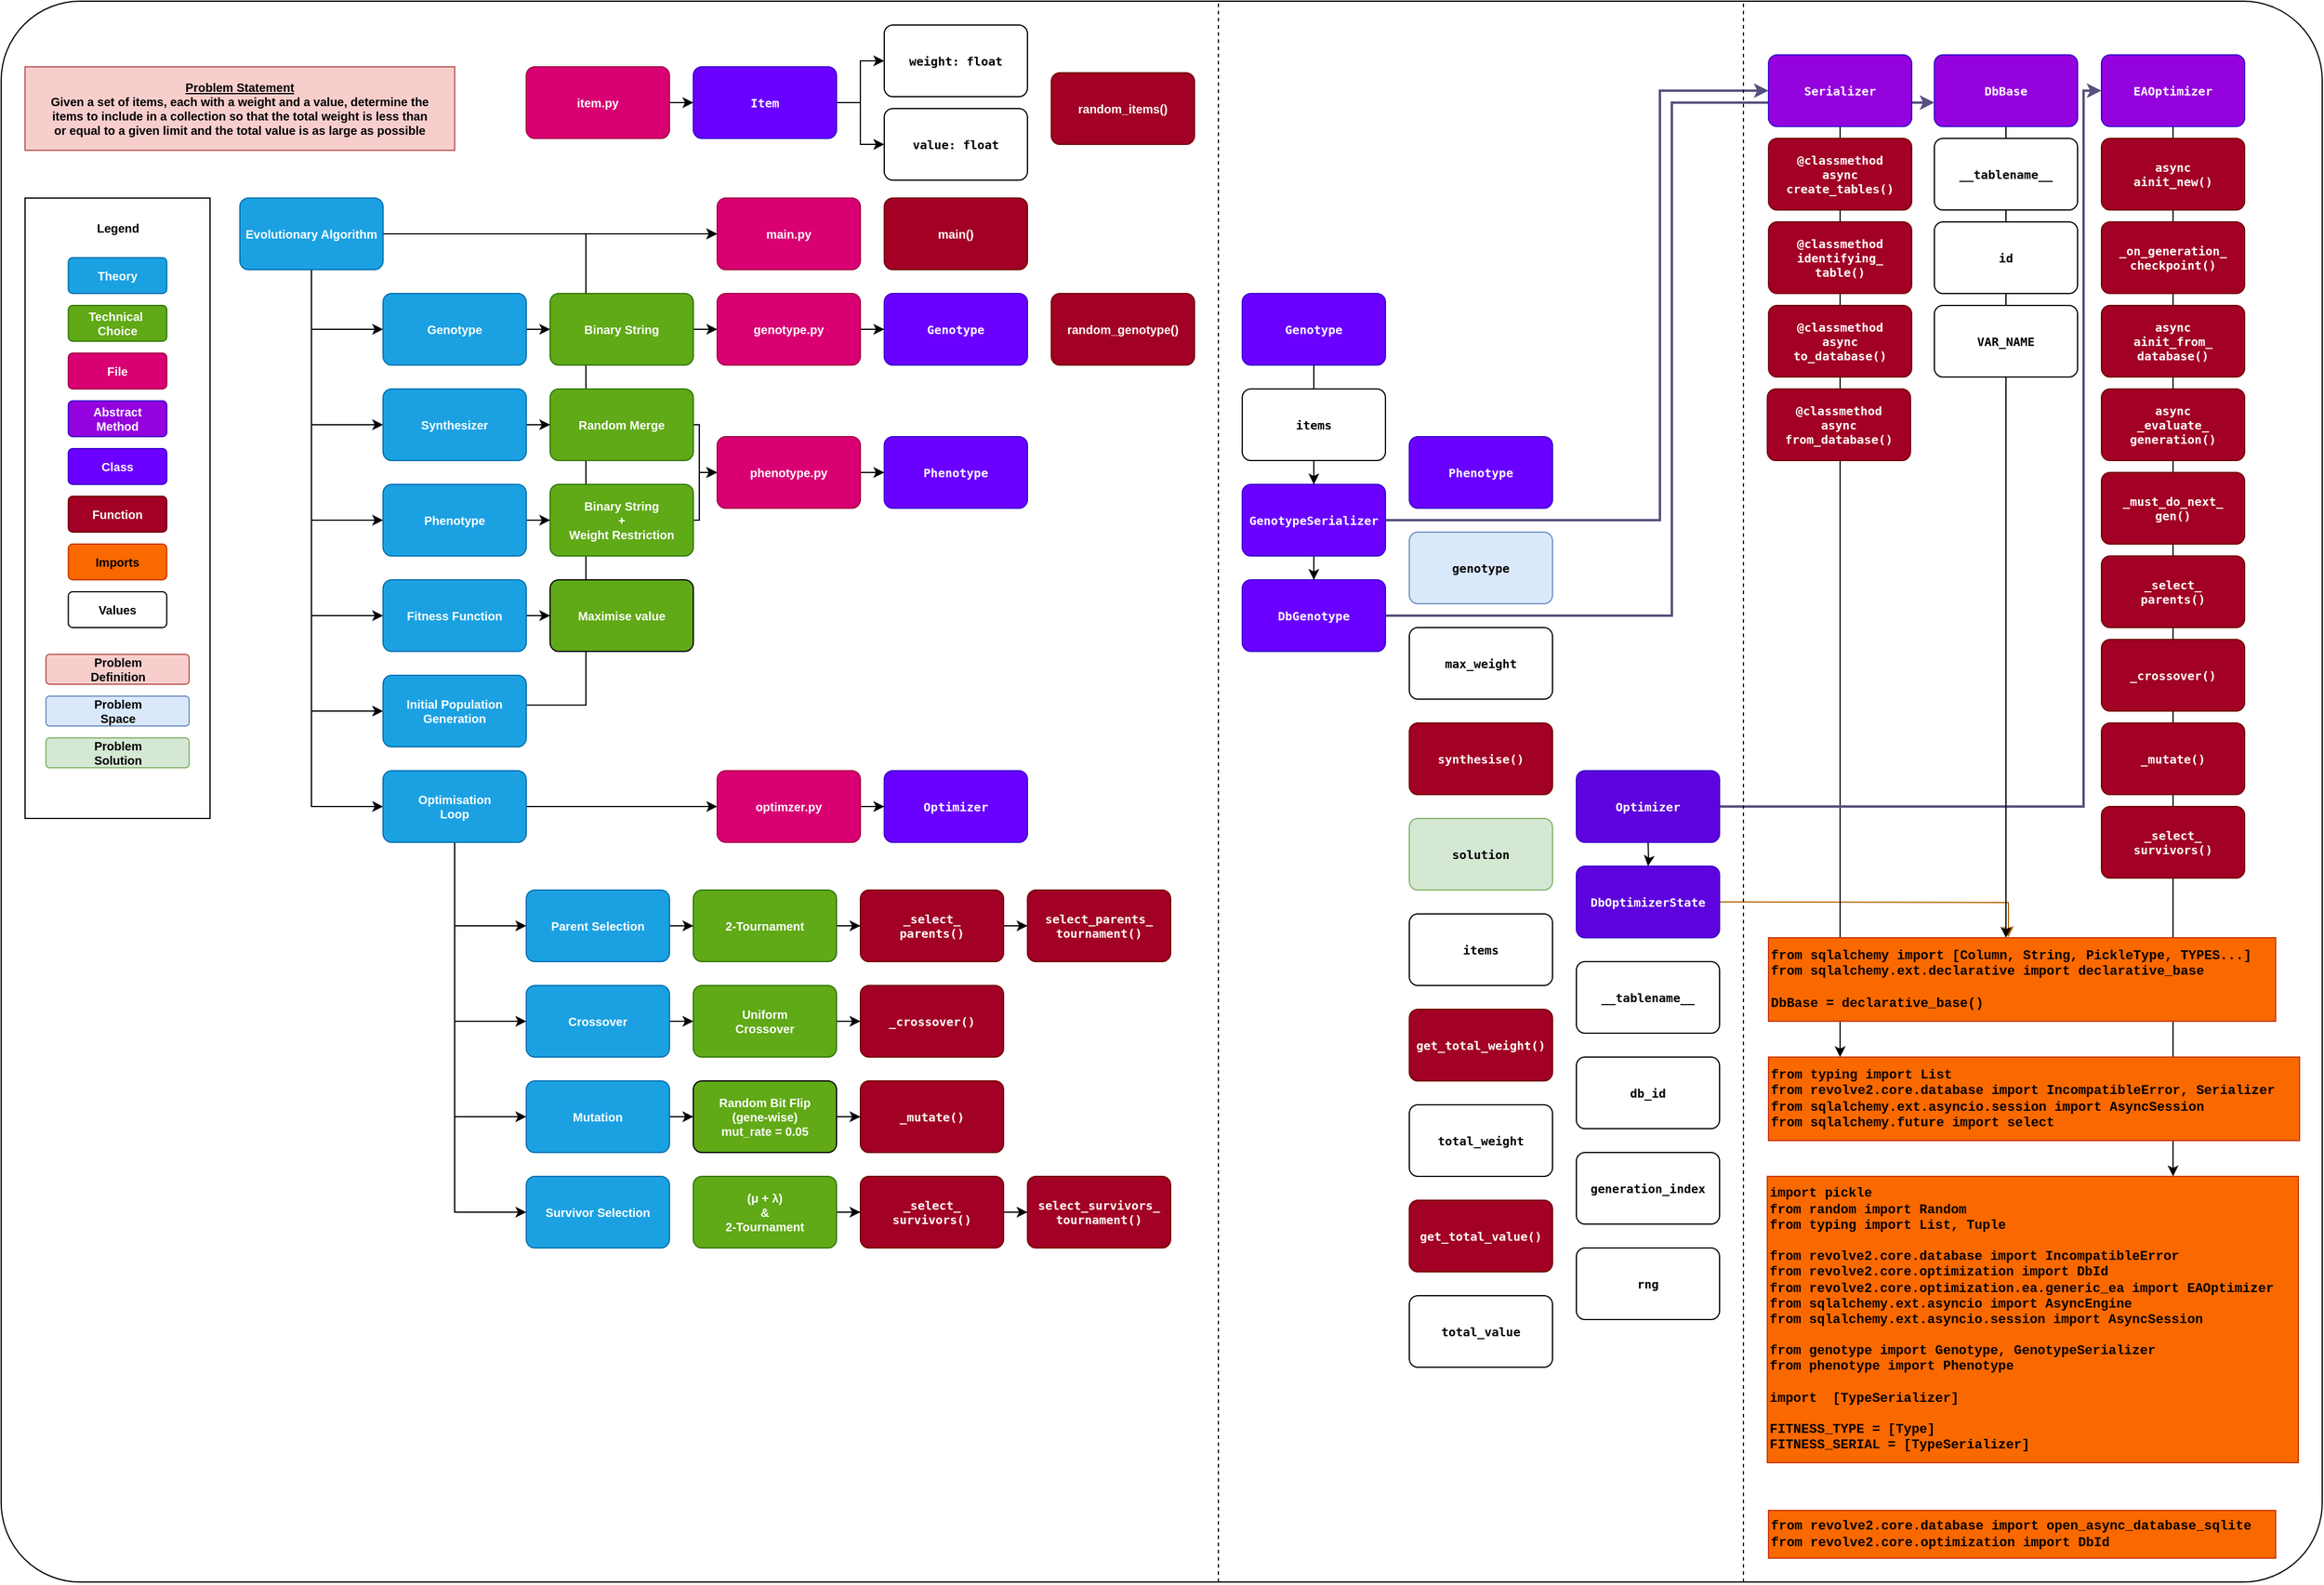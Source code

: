 <mxfile version="20.7.4" type="device"><diagram id="W5KjktX3n_wFIGLKSv_B" name="Page-1"><mxGraphModel dx="4643" dy="4077" grid="1" gridSize="5" guides="1" tooltips="1" connect="1" arrows="1" fold="1" page="1" pageScale="1" pageWidth="827" pageHeight="1169" math="0" shadow="0"><root><mxCell id="0"/><mxCell id="1" parent="0"/><mxCell id="Mqz21ucd3RCRFGhX1ZIY-113" value="" style="whiteSpace=wrap;html=1;fontSize=10;fillColor=none;movable=1;fontStyle=1;allowArrows=0;strokeColor=default;glass=0;rounded=1;perimeterSpacing=0;shadow=0;arcSize=5;connectable=1;editable=1;resizable=1;rotatable=1;deletable=1;" parent="1" vertex="1"><mxGeometry x="-820" y="-5" width="1945" height="1325" as="geometry"/></mxCell><mxCell id="VMSMrq-cr22wkOztkjRs-1" value="" style="whiteSpace=wrap;html=1;fontFamily=Helvetica;fontSize=10;fontStyle=1;arcSize=12;fillColor=none;" parent="1" vertex="1"><mxGeometry x="-800" y="160" width="155" height="520" as="geometry"/></mxCell><mxCell id="VMSMrq-cr22wkOztkjRs-2" style="edgeStyle=orthogonalEdgeStyle;rounded=0;orthogonalLoop=1;jettySize=auto;html=1;fontFamily=Helvetica;align=center;fontStyle=1;fontSize=10;arcSize=12;" parent="1" source="VMSMrq-cr22wkOztkjRs-11" target="VMSMrq-cr22wkOztkjRs-13" edge="1"><mxGeometry relative="1" as="geometry"><Array as="points"><mxPoint x="-560" y="270"/></Array></mxGeometry></mxCell><mxCell id="VMSMrq-cr22wkOztkjRs-3" style="edgeStyle=orthogonalEdgeStyle;rounded=0;orthogonalLoop=1;jettySize=auto;html=1;entryX=0;entryY=0.5;entryDx=0;entryDy=0;fontStyle=1;fontSize=10;arcSize=12;" parent="1" source="VMSMrq-cr22wkOztkjRs-11" target="VMSMrq-cr22wkOztkjRs-19" edge="1"><mxGeometry relative="1" as="geometry"/></mxCell><mxCell id="VMSMrq-cr22wkOztkjRs-4" style="edgeStyle=orthogonalEdgeStyle;rounded=0;orthogonalLoop=1;jettySize=auto;html=1;entryX=0;entryY=0.5;entryDx=0;entryDy=0;fontStyle=1;fontSize=10;arcSize=12;" parent="1" source="VMSMrq-cr22wkOztkjRs-11" target="VMSMrq-cr22wkOztkjRs-12" edge="1"><mxGeometry relative="1" as="geometry"/></mxCell><mxCell id="VMSMrq-cr22wkOztkjRs-5" style="edgeStyle=orthogonalEdgeStyle;rounded=0;orthogonalLoop=1;jettySize=auto;html=1;entryX=0;entryY=0.5;entryDx=0;entryDy=0;fontStyle=1;fontSize=10;arcSize=12;" parent="1" source="VMSMrq-cr22wkOztkjRs-11" target="VMSMrq-cr22wkOztkjRs-20" edge="1"><mxGeometry relative="1" as="geometry"/></mxCell><mxCell id="VMSMrq-cr22wkOztkjRs-10" style="edgeStyle=orthogonalEdgeStyle;rounded=0;orthogonalLoop=1;jettySize=auto;html=1;entryX=0;entryY=0.5;entryDx=0;entryDy=0;fontStyle=1;fontSize=10;arcSize=12;" parent="1" source="VMSMrq-cr22wkOztkjRs-11" target="VMSMrq-cr22wkOztkjRs-21" edge="1"><mxGeometry relative="1" as="geometry"/></mxCell><mxCell id="Mqz21ucd3RCRFGhX1ZIY-11" style="edgeStyle=orthogonalEdgeStyle;rounded=0;orthogonalLoop=1;jettySize=auto;html=1;entryX=0;entryY=0.5;entryDx=0;entryDy=0;fontSize=10;fontStyle=1" parent="1" source="VMSMrq-cr22wkOztkjRs-11" target="Mqz21ucd3RCRFGhX1ZIY-6" edge="1"><mxGeometry relative="1" as="geometry"/></mxCell><mxCell id="VDs8cB8Jc5R5eRHFLiTL-3" style="edgeStyle=orthogonalEdgeStyle;rounded=0;orthogonalLoop=1;jettySize=auto;html=1;fontStyle=1" parent="1" source="VMSMrq-cr22wkOztkjRs-11" target="VMSMrq-cr22wkOztkjRs-47" edge="1"><mxGeometry relative="1" as="geometry"/></mxCell><mxCell id="VMSMrq-cr22wkOztkjRs-11" value="Evolutionary Algorithm" style="rounded=1;whiteSpace=wrap;html=1;fontFamily=Helvetica;align=center;fontStyle=1;fontSize=10;fillColor=#1ba1e2;strokeColor=#006EAF;fontColor=#ffffff;arcSize=12;" parent="1" vertex="1"><mxGeometry x="-620" y="160" width="120" height="60" as="geometry"/></mxCell><mxCell id="Mqz21ucd3RCRFGhX1ZIY-69" value="" style="edgeStyle=orthogonalEdgeStyle;rounded=0;orthogonalLoop=1;jettySize=auto;html=1;fontSize=10;fontStyle=1" parent="1" source="VMSMrq-cr22wkOztkjRs-12" target="VMSMrq-cr22wkOztkjRs-38" edge="1"><mxGeometry relative="1" as="geometry"/></mxCell><mxCell id="VMSMrq-cr22wkOztkjRs-12" value="Phenotype" style="rounded=1;whiteSpace=wrap;html=1;fontFamily=Helvetica;align=center;fontStyle=1;fontSize=10;fillColor=#1ba1e2;strokeColor=#006EAF;fontColor=#ffffff;arcSize=12;" parent="1" vertex="1"><mxGeometry x="-500" y="400" width="120" height="60" as="geometry"/></mxCell><mxCell id="Mqz21ucd3RCRFGhX1ZIY-67" value="" style="edgeStyle=orthogonalEdgeStyle;rounded=0;orthogonalLoop=1;jettySize=auto;html=1;fontSize=10;fontStyle=1" parent="1" source="VMSMrq-cr22wkOztkjRs-13" target="VMSMrq-cr22wkOztkjRs-39" edge="1"><mxGeometry relative="1" as="geometry"/></mxCell><mxCell id="VMSMrq-cr22wkOztkjRs-13" value="Genotype" style="rounded=1;whiteSpace=wrap;html=1;fontFamily=Helvetica;align=center;fontStyle=1;fontSize=10;fillColor=#1ba1e2;strokeColor=#006EAF;fontColor=#ffffff;arcSize=12;" parent="1" vertex="1"><mxGeometry x="-500" y="240" width="120" height="60" as="geometry"/></mxCell><mxCell id="Mqz21ucd3RCRFGhX1ZIY-75" value="" style="edgeStyle=orthogonalEdgeStyle;rounded=0;orthogonalLoop=1;jettySize=auto;html=1;fontSize=10;fontStyle=1" parent="1" source="VMSMrq-cr22wkOztkjRs-14" target="VMSMrq-cr22wkOztkjRs-41" edge="1"><mxGeometry relative="1" as="geometry"/></mxCell><mxCell id="VMSMrq-cr22wkOztkjRs-14" value="Crossover" style="rounded=1;whiteSpace=wrap;html=1;fontFamily=Helvetica;align=center;fontStyle=1;fontSize=10;fillColor=#1ba1e2;strokeColor=#006EAF;fontColor=#ffffff;arcSize=12;" parent="1" vertex="1"><mxGeometry x="-380" y="820" width="120" height="60" as="geometry"/></mxCell><mxCell id="VMSMrq-cr22wkOztkjRs-15" value="&lt;span style=&quot;font-size: 10px;&quot;&gt;Legend&lt;/span&gt;" style="text;html=1;strokeColor=none;fillColor=none;align=center;verticalAlign=middle;whiteSpace=wrap;rounded=0;fontFamily=Helvetica;fontSize=10;fontStyle=1;arcSize=12;" parent="1" vertex="1"><mxGeometry x="-752.5" y="170" width="60" height="30" as="geometry"/></mxCell><mxCell id="Mqz21ucd3RCRFGhX1ZIY-109" value="" style="edgeStyle=orthogonalEdgeStyle;rounded=0;orthogonalLoop=1;jettySize=auto;html=1;fontSize=10;fontStyle=1" parent="1" source="VMSMrq-cr22wkOztkjRs-16" target="Mqz21ucd3RCRFGhX1ZIY-108" edge="1"><mxGeometry relative="1" as="geometry"/></mxCell><mxCell id="VMSMrq-cr22wkOztkjRs-16" value="Parent Selection" style="rounded=1;whiteSpace=wrap;html=1;fillColor=#1ba1e2;strokeColor=#006EAF;fontStyle=1;fontColor=#ffffff;fontSize=10;arcSize=12;" parent="1" vertex="1"><mxGeometry x="-380" y="740" width="120" height="60" as="geometry"/></mxCell><mxCell id="Mqz21ucd3RCRFGhX1ZIY-76" value="" style="edgeStyle=orthogonalEdgeStyle;rounded=0;orthogonalLoop=1;jettySize=auto;html=1;fontSize=10;fontStyle=1" parent="1" source="VMSMrq-cr22wkOztkjRs-17" target="VMSMrq-cr22wkOztkjRs-42" edge="1"><mxGeometry relative="1" as="geometry"/></mxCell><mxCell id="VMSMrq-cr22wkOztkjRs-17" value="Mutation" style="rounded=1;whiteSpace=wrap;html=1;fillColor=#1ba1e2;strokeColor=#006EAF;fontStyle=1;fontColor=#ffffff;fontSize=10;arcSize=12;" parent="1" vertex="1"><mxGeometry x="-380" y="900" width="120" height="60" as="geometry"/></mxCell><mxCell id="VMSMrq-cr22wkOztkjRs-18" value="Survivor Selection" style="rounded=1;whiteSpace=wrap;html=1;fillColor=#1ba1e2;strokeColor=#006EAF;fontStyle=1;fontColor=#ffffff;fontSize=10;arcSize=12;" parent="1" vertex="1"><mxGeometry x="-380" y="980" width="120" height="60" as="geometry"/></mxCell><mxCell id="Mqz21ucd3RCRFGhX1ZIY-68" value="" style="edgeStyle=orthogonalEdgeStyle;rounded=0;orthogonalLoop=1;jettySize=auto;html=1;fontSize=10;fontStyle=1" parent="1" source="VMSMrq-cr22wkOztkjRs-19" target="VMSMrq-cr22wkOztkjRs-40" edge="1"><mxGeometry relative="1" as="geometry"/></mxCell><mxCell id="VMSMrq-cr22wkOztkjRs-19" value="Synthesizer" style="rounded=1;whiteSpace=wrap;html=1;fillColor=#1ba1e2;strokeColor=#006EAF;fontStyle=1;fontColor=#ffffff;fontSize=10;arcSize=12;" parent="1" vertex="1"><mxGeometry x="-500" y="320" width="120" height="60" as="geometry"/></mxCell><mxCell id="VDs8cB8Jc5R5eRHFLiTL-2" style="edgeStyle=orthogonalEdgeStyle;rounded=0;orthogonalLoop=1;jettySize=auto;html=1;entryX=0;entryY=0.5;entryDx=0;entryDy=0;fontStyle=1" parent="1" source="VMSMrq-cr22wkOztkjRs-20" target="VMSMrq-cr22wkOztkjRs-47" edge="1"><mxGeometry relative="1" as="geometry"><Array as="points"><mxPoint x="-330" y="585"/><mxPoint x="-330" y="190"/></Array></mxGeometry></mxCell><mxCell id="VMSMrq-cr22wkOztkjRs-20" value="Initial Population Generation" style="rounded=1;whiteSpace=wrap;html=1;fillColor=#1ba1e2;strokeColor=#006EAF;fontStyle=1;fontColor=#ffffff;fontSize=10;arcSize=12;" parent="1" vertex="1"><mxGeometry x="-500" y="560" width="120" height="60" as="geometry"/></mxCell><mxCell id="Mqz21ucd3RCRFGhX1ZIY-70" value="" style="edgeStyle=orthogonalEdgeStyle;rounded=0;orthogonalLoop=1;jettySize=auto;html=1;fontSize=10;fontStyle=1" parent="1" source="VMSMrq-cr22wkOztkjRs-21" target="VMSMrq-cr22wkOztkjRs-52" edge="1"><mxGeometry relative="1" as="geometry"/></mxCell><mxCell id="VMSMrq-cr22wkOztkjRs-21" value="Fitness Function" style="rounded=1;whiteSpace=wrap;html=1;fillColor=#1ba1e2;strokeColor=#006EAF;fontStyle=1;fontColor=#ffffff;fontSize=10;arcSize=12;" parent="1" vertex="1"><mxGeometry x="-500" y="480" width="120" height="60" as="geometry"/></mxCell><mxCell id="VMSMrq-cr22wkOztkjRs-24" value="Problem&lt;br&gt;Definition" style="rounded=1;whiteSpace=wrap;html=1;fillColor=#f8cecc;strokeColor=#b85450;fontStyle=1;labelBorderColor=none;fontSize=10;arcSize=12;" parent="1" vertex="1"><mxGeometry x="-782.5" y="542.5" width="120" height="25" as="geometry"/></mxCell><mxCell id="VMSMrq-cr22wkOztkjRs-36" value="&lt;span style=&quot;font-size: 10px;&quot;&gt;&lt;u style=&quot;font-size: 10px;&quot;&gt;Problem Statement&lt;/u&gt;&lt;/span&gt;&lt;br style=&quot;font-size: 10px;&quot;&gt;Given a set of items, each with a weight and a value, determine the &lt;br style=&quot;font-size: 10px;&quot;&gt;items to include in a collection so that the total weight is less than &lt;br style=&quot;font-size: 10px;&quot;&gt;or equal to a given limit and the total value is as large as possible" style="whiteSpace=wrap;html=1;fontStyle=1;fontSize=10;arcSize=12;fillColor=#f8cecc;strokeColor=#b85450;" parent="1" vertex="1"><mxGeometry x="-800" y="50" width="360" height="70" as="geometry"/></mxCell><mxCell id="Mqz21ucd3RCRFGhX1ZIY-73" value="" style="edgeStyle=orthogonalEdgeStyle;rounded=0;orthogonalLoop=1;jettySize=auto;html=1;fontSize=10;fontStyle=1" parent="1" source="VMSMrq-cr22wkOztkjRs-38" target="VMSMrq-cr22wkOztkjRs-43" edge="1"><mxGeometry relative="1" as="geometry"><Array as="points"><mxPoint x="-235" y="430"/><mxPoint x="-235" y="390"/></Array></mxGeometry></mxCell><mxCell id="VMSMrq-cr22wkOztkjRs-38" value="Binary String&lt;br style=&quot;font-size: 10px;&quot;&gt;+ &lt;br style=&quot;font-size: 10px;&quot;&gt;Weight Restriction" style="rounded=1;whiteSpace=wrap;html=1;fillColor=#60a917;fontColor=#ffffff;strokeColor=#2D7600;fontStyle=1;fontSize=10;arcSize=12;" parent="1" vertex="1"><mxGeometry x="-360" y="400" width="120" height="60" as="geometry"/></mxCell><mxCell id="Mqz21ucd3RCRFGhX1ZIY-71" value="" style="edgeStyle=orthogonalEdgeStyle;rounded=0;orthogonalLoop=1;jettySize=auto;html=1;fontSize=10;fontStyle=1" parent="1" source="VMSMrq-cr22wkOztkjRs-39" target="VMSMrq-cr22wkOztkjRs-44" edge="1"><mxGeometry relative="1" as="geometry"/></mxCell><mxCell id="VMSMrq-cr22wkOztkjRs-39" value="Binary String" style="rounded=1;whiteSpace=wrap;html=1;labelBorderColor=none;fontColor=#ffffff;fillColor=#60a917;strokeColor=#2D7600;fontSize=10;arcSize=12;fontStyle=1" parent="1" vertex="1"><mxGeometry x="-360" y="240" width="120" height="60" as="geometry"/></mxCell><mxCell id="XEm7kodPyvcCaXyTCxC4-14" style="edgeStyle=orthogonalEdgeStyle;rounded=0;orthogonalLoop=1;jettySize=auto;html=1;entryX=0;entryY=0.5;entryDx=0;entryDy=0;fontStyle=1" parent="1" source="VMSMrq-cr22wkOztkjRs-40" target="VMSMrq-cr22wkOztkjRs-43" edge="1"><mxGeometry relative="1" as="geometry"><Array as="points"><mxPoint x="-235" y="350"/><mxPoint x="-235" y="390"/></Array></mxGeometry></mxCell><mxCell id="VMSMrq-cr22wkOztkjRs-40" value="Random Merge" style="rounded=1;whiteSpace=wrap;html=1;labelBorderColor=none;fontColor=#ffffff;fillColor=#60a917;strokeColor=#2D7600;fontSize=10;arcSize=12;fontStyle=1" parent="1" vertex="1"><mxGeometry x="-360" y="320" width="120" height="60" as="geometry"/></mxCell><mxCell id="Mqz21ucd3RCRFGhX1ZIY-98" value="" style="edgeStyle=orthogonalEdgeStyle;rounded=0;orthogonalLoop=1;jettySize=auto;html=1;fontSize=10;fontStyle=1" parent="1" source="VMSMrq-cr22wkOztkjRs-41" target="Mqz21ucd3RCRFGhX1ZIY-47" edge="1"><mxGeometry relative="1" as="geometry"/></mxCell><mxCell id="VMSMrq-cr22wkOztkjRs-41" value="Uniform&lt;br&gt;Crossover" style="rounded=1;whiteSpace=wrap;html=1;labelBorderColor=none;fontColor=#ffffff;fillColor=#60a917;strokeColor=#2D7600;fontSize=10;arcSize=12;fontStyle=1" parent="1" vertex="1"><mxGeometry x="-240" y="820" width="120" height="60" as="geometry"/></mxCell><mxCell id="Mqz21ucd3RCRFGhX1ZIY-99" value="" style="edgeStyle=orthogonalEdgeStyle;rounded=0;orthogonalLoop=1;jettySize=auto;html=1;fontSize=10;fontStyle=1" parent="1" source="VMSMrq-cr22wkOztkjRs-42" target="Mqz21ucd3RCRFGhX1ZIY-48" edge="1"><mxGeometry relative="1" as="geometry"/></mxCell><mxCell id="VMSMrq-cr22wkOztkjRs-42" value="&lt;font color=&quot;#ffffff&quot; style=&quot;font-size: 10px;&quot;&gt;Random Bit Flip&lt;br&gt;(gene-wise)&lt;br&gt;mut_rate = 0.05&lt;br&gt;&lt;/font&gt;" style="rounded=1;whiteSpace=wrap;html=1;labelBorderColor=none;fontColor=#FF9999;fillColor=#61a916;fontSize=10;arcSize=12;fontStyle=1" parent="1" vertex="1"><mxGeometry x="-240" y="900" width="120" height="60" as="geometry"/></mxCell><mxCell id="Mqz21ucd3RCRFGhX1ZIY-82" value="" style="edgeStyle=orthogonalEdgeStyle;rounded=0;orthogonalLoop=1;jettySize=auto;html=1;fontSize=10;fontStyle=1" parent="1" source="VMSMrq-cr22wkOztkjRs-43" target="Mqz21ucd3RCRFGhX1ZIY-13" edge="1"><mxGeometry relative="1" as="geometry"/></mxCell><mxCell id="VMSMrq-cr22wkOztkjRs-43" value="phenotype.py" style="rounded=1;whiteSpace=wrap;html=1;labelBorderColor=none;fontColor=#ffffff;fillColor=#d80073;strokeColor=#A50040;fontSize=10;arcSize=12;fontStyle=1" parent="1" vertex="1"><mxGeometry x="-220" y="360" width="120" height="60" as="geometry"/></mxCell><mxCell id="Mqz21ucd3RCRFGhX1ZIY-79" value="" style="edgeStyle=orthogonalEdgeStyle;rounded=0;orthogonalLoop=1;jettySize=auto;html=1;fontSize=10;fontStyle=1" parent="1" source="VMSMrq-cr22wkOztkjRs-44" target="Mqz21ucd3RCRFGhX1ZIY-14" edge="1"><mxGeometry relative="1" as="geometry"/></mxCell><mxCell id="VMSMrq-cr22wkOztkjRs-44" value="genotype.py" style="rounded=1;whiteSpace=wrap;html=1;labelBorderColor=none;fontColor=#ffffff;fillColor=#d80073;strokeColor=#A50040;fontSize=10;arcSize=12;fontStyle=1" parent="1" vertex="1"><mxGeometry x="-220" y="240" width="120" height="60" as="geometry"/></mxCell><mxCell id="Mqz21ucd3RCRFGhX1ZIY-77" value="" style="edgeStyle=orthogonalEdgeStyle;rounded=0;orthogonalLoop=1;jettySize=auto;html=1;fontSize=10;fontStyle=1" parent="1" source="VMSMrq-cr22wkOztkjRs-45" target="Mqz21ucd3RCRFGhX1ZIY-12" edge="1"><mxGeometry relative="1" as="geometry"/></mxCell><mxCell id="VMSMrq-cr22wkOztkjRs-45" value="item.py" style="rounded=1;whiteSpace=wrap;html=1;labelBorderColor=none;fontColor=#ffffff;fillColor=#d80073;strokeColor=#A50040;fontSize=10;arcSize=12;fontStyle=1" parent="1" vertex="1"><mxGeometry x="-380" y="50" width="120" height="60" as="geometry"/></mxCell><mxCell id="VMSMrq-cr22wkOztkjRs-47" value="main.py" style="rounded=1;whiteSpace=wrap;html=1;labelBorderColor=none;fontColor=#ffffff;fillColor=#d80073;strokeColor=#A50040;fontSize=10;arcSize=12;fontStyle=1" parent="1" vertex="1"><mxGeometry x="-220" y="160" width="120" height="60" as="geometry"/></mxCell><mxCell id="VMSMrq-cr22wkOztkjRs-52" value="Maximise value" style="rounded=1;whiteSpace=wrap;html=1;labelBorderColor=none;fontColor=#FFFFFF;fillColor=#61a916;fontSize=10;arcSize=12;fontStyle=1" parent="1" vertex="1"><mxGeometry x="-360" y="480" width="120" height="60" as="geometry"/></mxCell><mxCell id="VMSMrq-cr22wkOztkjRs-55" value="main()" style="rounded=1;whiteSpace=wrap;html=1;labelBorderColor=none;fontColor=#ffffff;fillColor=#a20025;strokeColor=#6F0000;fontSize=10;arcSize=12;fontStyle=1" parent="1" vertex="1"><mxGeometry x="-80" y="160.0" width="120" height="60" as="geometry"/></mxCell><mxCell id="VMSMrq-cr22wkOztkjRs-57" value="&lt;pre style=&quot;font-size: 10px;&quot;&gt;&lt;span class=&quot;p&quot; style=&quot;font-size: 10px;&quot;&gt;&lt;/span&gt;&lt;span class=&quot;n&quot; style=&quot;font-size: 10px;&quot;&gt;Optimizer&lt;/span&gt;&lt;span class=&quot;p&quot; style=&quot;font-size: 10px;&quot;&gt;&lt;/span&gt;&lt;/pre&gt;" style="rounded=1;whiteSpace=wrap;html=1;labelBorderColor=none;fontColor=#ffffff;fillColor=#6a00ff;strokeColor=#3700CC;fontSize=10;arcSize=12;fontStyle=1" parent="1" vertex="1"><mxGeometry x="-80" y="640" width="120" height="60" as="geometry"/></mxCell><mxCell id="Mqz21ucd3RCRFGhX1ZIY-100" value="" style="edgeStyle=orthogonalEdgeStyle;rounded=0;orthogonalLoop=1;jettySize=auto;html=1;fontSize=10;fontStyle=1" parent="1" source="Mqz21ucd3RCRFGhX1ZIY-2" target="VMSMrq-cr22wkOztkjRs-57" edge="1"><mxGeometry relative="1" as="geometry"/></mxCell><mxCell id="Mqz21ucd3RCRFGhX1ZIY-2" value="optimzer.py" style="rounded=1;whiteSpace=wrap;html=1;labelBorderColor=none;fontColor=#ffffff;fillColor=#d80073;strokeColor=#A50040;fontSize=10;arcSize=12;fontStyle=1" parent="1" vertex="1"><mxGeometry x="-220" y="640" width="120" height="60" as="geometry"/></mxCell><mxCell id="Mqz21ucd3RCRFGhX1ZIY-7" style="edgeStyle=orthogonalEdgeStyle;rounded=0;orthogonalLoop=1;jettySize=auto;html=1;entryX=0;entryY=0.5;entryDx=0;entryDy=0;fontSize=10;fontStyle=1" parent="1" source="Mqz21ucd3RCRFGhX1ZIY-6" target="VMSMrq-cr22wkOztkjRs-16" edge="1"><mxGeometry relative="1" as="geometry"/></mxCell><mxCell id="Mqz21ucd3RCRFGhX1ZIY-8" style="edgeStyle=orthogonalEdgeStyle;rounded=0;orthogonalLoop=1;jettySize=auto;html=1;entryX=0;entryY=0.5;entryDx=0;entryDy=0;fontSize=10;fontStyle=1" parent="1" source="Mqz21ucd3RCRFGhX1ZIY-6" target="VMSMrq-cr22wkOztkjRs-14" edge="1"><mxGeometry relative="1" as="geometry"/></mxCell><mxCell id="Mqz21ucd3RCRFGhX1ZIY-9" style="edgeStyle=orthogonalEdgeStyle;rounded=0;orthogonalLoop=1;jettySize=auto;html=1;entryX=0;entryY=0.5;entryDx=0;entryDy=0;fontSize=10;fontStyle=1" parent="1" source="Mqz21ucd3RCRFGhX1ZIY-6" target="VMSMrq-cr22wkOztkjRs-17" edge="1"><mxGeometry relative="1" as="geometry"/></mxCell><mxCell id="Mqz21ucd3RCRFGhX1ZIY-10" style="edgeStyle=orthogonalEdgeStyle;rounded=0;orthogonalLoop=1;jettySize=auto;html=1;entryX=0;entryY=0.5;entryDx=0;entryDy=0;fontSize=10;fontStyle=1" parent="1" source="Mqz21ucd3RCRFGhX1ZIY-6" target="VMSMrq-cr22wkOztkjRs-18" edge="1"><mxGeometry relative="1" as="geometry"/></mxCell><mxCell id="Mqz21ucd3RCRFGhX1ZIY-74" style="edgeStyle=orthogonalEdgeStyle;rounded=0;orthogonalLoop=1;jettySize=auto;html=1;fontSize=10;fontStyle=1" parent="1" source="Mqz21ucd3RCRFGhX1ZIY-6" target="Mqz21ucd3RCRFGhX1ZIY-2" edge="1"><mxGeometry relative="1" as="geometry"/></mxCell><mxCell id="Mqz21ucd3RCRFGhX1ZIY-6" value="Optimisation&lt;br style=&quot;font-size: 10px;&quot;&gt;Loop" style="rounded=1;whiteSpace=wrap;html=1;fillColor=#1ba1e2;strokeColor=#006EAF;fontStyle=1;fontColor=#ffffff;fontSize=10;arcSize=12;" parent="1" vertex="1"><mxGeometry x="-500" y="640" width="120" height="60" as="geometry"/></mxCell><mxCell id="VDs8cB8Jc5R5eRHFLiTL-4" style="edgeStyle=orthogonalEdgeStyle;rounded=0;orthogonalLoop=1;jettySize=auto;html=1;fontStyle=1" parent="1" source="Mqz21ucd3RCRFGhX1ZIY-12" target="Mqz21ucd3RCRFGhX1ZIY-55" edge="1"><mxGeometry relative="1" as="geometry"/></mxCell><mxCell id="VDs8cB8Jc5R5eRHFLiTL-5" style="edgeStyle=orthogonalEdgeStyle;rounded=0;orthogonalLoop=1;jettySize=auto;html=1;fontStyle=1" parent="1" source="Mqz21ucd3RCRFGhX1ZIY-12" target="Mqz21ucd3RCRFGhX1ZIY-54" edge="1"><mxGeometry relative="1" as="geometry"/></mxCell><mxCell id="Mqz21ucd3RCRFGhX1ZIY-12" value="&lt;pre style=&quot;font-size: 10px;&quot;&gt;&lt;span class=&quot;nc&quot; style=&quot;font-size: 10px;&quot;&gt;Item&lt;/span&gt;&lt;span class=&quot;p&quot; style=&quot;font-size: 10px;&quot;&gt;&lt;/span&gt;&lt;/pre&gt;" style="rounded=1;whiteSpace=wrap;html=1;labelBorderColor=none;fontColor=#ffffff;fillColor=#6a00ff;strokeColor=#3700CC;fontSize=10;arcSize=12;fontStyle=1" parent="1" vertex="1"><mxGeometry x="-240" y="50" width="120" height="60" as="geometry"/></mxCell><mxCell id="Mqz21ucd3RCRFGhX1ZIY-13" value="&lt;pre style=&quot;font-size: 10px;&quot;&gt;&lt;span class=&quot;nc&quot; style=&quot;font-size: 10px;&quot;&gt;Phenotype&lt;/span&gt;&lt;span class=&quot;p&quot; style=&quot;font-size: 10px;&quot;&gt;&lt;/span&gt;&lt;/pre&gt;" style="rounded=1;whiteSpace=wrap;html=1;labelBorderColor=none;fontColor=#ffffff;fillColor=#6a00ff;strokeColor=#3700CC;fontSize=10;arcSize=12;fontStyle=1" parent="1" vertex="1"><mxGeometry x="-80" y="360" width="120" height="60" as="geometry"/></mxCell><mxCell id="Mqz21ucd3RCRFGhX1ZIY-14" value="&lt;pre style=&quot;font-size: 10px;&quot;&gt;&lt;span class=&quot;p&quot; style=&quot;font-size: 10px;&quot;&gt;&lt;/span&gt;&lt;span class=&quot;n&quot; style=&quot;font-size: 10px;&quot;&gt;Genotype&lt;/span&gt;&lt;span class=&quot;p&quot; style=&quot;font-size: 10px;&quot;&gt;&lt;/span&gt;&lt;/pre&gt;" style="rounded=1;whiteSpace=wrap;html=1;labelBorderColor=none;fontColor=#ffffff;fillColor=#6a00ff;strokeColor=#3700CC;fontSize=10;arcSize=12;fontStyle=1" parent="1" vertex="1"><mxGeometry x="-80" y="240" width="120" height="60" as="geometry"/></mxCell><mxCell id="Mqz21ucd3RCRFGhX1ZIY-16" value="Theory" style="rounded=1;whiteSpace=wrap;html=1;fontFamily=Helvetica;align=center;fontStyle=1;fontSize=10;fillColor=#1ba1e2;strokeColor=#006EAF;fontColor=#ffffff;arcSize=12;" parent="1" vertex="1"><mxGeometry x="-763.75" y="210" width="82.5" height="30" as="geometry"/></mxCell><mxCell id="Mqz21ucd3RCRFGhX1ZIY-19" value="Technical&amp;nbsp;&lt;br style=&quot;font-size: 10px;&quot;&gt;Choice" style="rounded=1;whiteSpace=wrap;html=1;fontFamily=Helvetica;align=center;fontStyle=1;fontSize=10;fillColor=#60a917;strokeColor=#2D7600;fontColor=#ffffff;arcSize=12;" parent="1" vertex="1"><mxGeometry x="-763.75" y="250" width="82.5" height="30" as="geometry"/></mxCell><mxCell id="Mqz21ucd3RCRFGhX1ZIY-20" value="File" style="rounded=1;whiteSpace=wrap;html=1;fontFamily=Helvetica;align=center;fontStyle=1;fontSize=10;fillColor=#d80073;strokeColor=#A50040;fontColor=#ffffff;arcSize=12;" parent="1" vertex="1"><mxGeometry x="-763.75" y="290" width="82.5" height="30" as="geometry"/></mxCell><mxCell id="Mqz21ucd3RCRFGhX1ZIY-21" value="Class" style="rounded=1;whiteSpace=wrap;html=1;fontFamily=Helvetica;align=center;fontStyle=1;fontSize=10;fillColor=#6a00ff;strokeColor=#3700CC;fontColor=#ffffff;arcSize=12;" parent="1" vertex="1"><mxGeometry x="-763.75" y="370" width="82.5" height="30" as="geometry"/></mxCell><mxCell id="Mqz21ucd3RCRFGhX1ZIY-22" value="Function" style="rounded=1;whiteSpace=wrap;html=1;fontFamily=Helvetica;align=center;fontStyle=1;fontSize=10;fillColor=#a20025;strokeColor=#6F0000;fontColor=#ffffff;arcSize=12;" parent="1" vertex="1"><mxGeometry x="-763.75" y="410" width="82.5" height="30" as="geometry"/></mxCell><mxCell id="Mqz21ucd3RCRFGhX1ZIY-23" value="Values" style="rounded=1;whiteSpace=wrap;html=1;fontFamily=Helvetica;align=center;fontStyle=1;fontSize=10;arcSize=12;" parent="1" vertex="1"><mxGeometry x="-763.75" y="490" width="82.5" height="30" as="geometry"/></mxCell><mxCell id="VDs8cB8Jc5R5eRHFLiTL-34" style="edgeStyle=orthogonalEdgeStyle;rounded=0;orthogonalLoop=1;jettySize=auto;html=1;entryX=0.473;entryY=-0.008;entryDx=0;entryDy=0;entryPerimeter=0;strokeColor=#b46504;strokeWidth=1;fillColor=#fad7ac;" parent="1" target="XEm7kodPyvcCaXyTCxC4-30" edge="1"><mxGeometry relative="1" as="geometry"><mxPoint x="620" y="750" as="sourcePoint"/></mxGeometry></mxCell><mxCell id="Mqz21ucd3RCRFGhX1ZIY-25" value="&lt;pre style=&quot;font-size: 10px;&quot;&gt;&lt;span class=&quot;nc&quot; style=&quot;font-size: 10px;&quot;&gt;DbOptimizerState&lt;/span&gt;&lt;span class=&quot;p&quot; style=&quot;font-size: 10px;&quot;&gt;&lt;/span&gt;&lt;/pre&gt;" style="rounded=1;whiteSpace=wrap;html=1;labelBorderColor=none;fontColor=#ffffff;fillColor=#5e03dd;strokeColor=#3700CC;fontSize=10;arcSize=12;fontStyle=1" parent="1" vertex="1"><mxGeometry x="500" y="720" width="120" height="60" as="geometry"/></mxCell><mxCell id="XEm7kodPyvcCaXyTCxC4-34" style="edgeStyle=orthogonalEdgeStyle;rounded=0;orthogonalLoop=1;jettySize=auto;html=1;fontStyle=1" parent="1" source="Mqz21ucd3RCRFGhX1ZIY-32" target="XEm7kodPyvcCaXyTCxC4-28" edge="1"><mxGeometry x="-0.031" y="-110" relative="1" as="geometry"><Array as="points"><mxPoint x="721" y="470"/><mxPoint x="721" y="470"/></Array><mxPoint as="offset"/></mxGeometry></mxCell><mxCell id="Mqz21ucd3RCRFGhX1ZIY-33" value="Abstract&lt;br&gt;Method" style="rounded=1;whiteSpace=wrap;html=1;fontFamily=Helvetica;align=center;fontStyle=1;fontSize=10;fillColor=#9402DD;strokeColor=#3700CC;fontColor=#ffffff;arcSize=12;" parent="1" vertex="1"><mxGeometry x="-763.75" y="330" width="82.5" height="30" as="geometry"/></mxCell><mxCell id="Mqz21ucd3RCRFGhX1ZIY-34" value="Problem&lt;br&gt;Solution" style="rounded=1;whiteSpace=wrap;html=1;fillColor=#d5e8d4;strokeColor=#82b366;fontStyle=1;labelBorderColor=none;fontSize=10;arcSize=12;" parent="1" vertex="1"><mxGeometry x="-782.5" y="612.5" width="120" height="25" as="geometry"/></mxCell><mxCell id="Mqz21ucd3RCRFGhX1ZIY-35" value="Problem&lt;br&gt;Space" style="rounded=1;whiteSpace=wrap;html=1;fillColor=#dae8fc;strokeColor=#6c8ebf;fontStyle=1;labelBorderColor=none;fontSize=10;arcSize=12;" parent="1" vertex="1"><mxGeometry x="-782.5" y="577.5" width="120" height="25" as="geometry"/></mxCell><mxCell id="Mqz21ucd3RCRFGhX1ZIY-36" value="&lt;pre style=&quot;&quot;&gt;@classmethod&lt;br&gt;async&lt;br&gt;create_tables()&lt;br&gt;&lt;/pre&gt;" style="rounded=1;whiteSpace=wrap;html=1;labelBorderColor=none;fontColor=#ffffff;fillColor=#a20025;strokeColor=#6F0000;fontSize=10;arcSize=12;fontStyle=1" parent="1" vertex="1"><mxGeometry x="661" y="110" width="120" height="60" as="geometry"/></mxCell><mxCell id="Mqz21ucd3RCRFGhX1ZIY-37" value="&lt;pre style=&quot;&quot;&gt;@classmethod&lt;br&gt;identifying_&lt;br&gt;table()&lt;/pre&gt;" style="rounded=1;whiteSpace=wrap;html=1;labelBorderColor=none;fontColor=#ffffff;fillColor=#a20025;strokeColor=#6F0000;fontSize=10;arcSize=12;fontStyle=1" parent="1" vertex="1"><mxGeometry x="661" y="180.0" width="120" height="60" as="geometry"/></mxCell><mxCell id="Mqz21ucd3RCRFGhX1ZIY-38" value="&lt;pre style=&quot;&quot;&gt;@classmethod&lt;br&gt;async&lt;br&gt;to_database()&lt;br&gt;&lt;/pre&gt;" style="rounded=1;whiteSpace=wrap;html=1;labelBorderColor=none;fontColor=#ffffff;fillColor=#a20025;strokeColor=#6F0000;fontSize=10;arcSize=12;fontStyle=1" parent="1" vertex="1"><mxGeometry x="661" y="250" width="120" height="60" as="geometry"/></mxCell><mxCell id="Mqz21ucd3RCRFGhX1ZIY-39" value="&lt;pre style=&quot;&quot;&gt;@classmethod&lt;br&gt;async&lt;br&gt;from_database()&lt;br&gt;&lt;/pre&gt;" style="rounded=1;whiteSpace=wrap;html=1;labelBorderColor=none;fontColor=#ffffff;fillColor=#a20025;strokeColor=#6F0000;fontSize=10;arcSize=12;fontStyle=1" parent="1" vertex="1"><mxGeometry x="660" y="320" width="120" height="60" as="geometry"/></mxCell><mxCell id="Y4UKw4QgX9YDP9LmXKI0-5" value="" style="edgeStyle=orthogonalEdgeStyle;rounded=0;orthogonalLoop=1;jettySize=auto;html=1;" edge="1" parent="1" source="Mqz21ucd3RCRFGhX1ZIY-46" target="Y4UKw4QgX9YDP9LmXKI0-2"><mxGeometry relative="1" as="geometry"/></mxCell><mxCell id="Mqz21ucd3RCRFGhX1ZIY-46" value="&lt;pre style=&quot;font-size: 10px;&quot;&gt;&lt;span class=&quot;nf&quot; style=&quot;font-size: 10px;&quot;&gt;_select_&lt;br&gt;&lt;/span&gt;parents()&lt;/pre&gt;&lt;pre style=&quot;font-size: 10px;&quot;&gt;&lt;span class=&quot;p&quot; style=&quot;font-size: 10px;&quot;&gt;&lt;/span&gt;&lt;/pre&gt;" style="rounded=1;whiteSpace=wrap;html=1;labelBorderColor=none;fontColor=#ffffff;fillColor=#a20025;strokeColor=#6F0000;fontSize=10;arcSize=12;fontStyle=1" parent="1" vertex="1"><mxGeometry x="-100" y="740" width="120" height="60" as="geometry"/></mxCell><mxCell id="Mqz21ucd3RCRFGhX1ZIY-47" value="&lt;pre style=&quot;font-size: 10px;&quot;&gt;&lt;span class=&quot;nf&quot; style=&quot;font-size: 10px;&quot;&gt;_crossover()&lt;/span&gt;&lt;span class=&quot;p&quot; style=&quot;font-size: 10px;&quot;&gt;&lt;/span&gt;&lt;/pre&gt;" style="rounded=1;whiteSpace=wrap;html=1;labelBorderColor=none;fontColor=#ffffff;fillColor=#a20025;strokeColor=#6F0000;fontSize=10;arcSize=12;fontStyle=1" parent="1" vertex="1"><mxGeometry x="-100" y="820" width="120" height="60" as="geometry"/></mxCell><mxCell id="Mqz21ucd3RCRFGhX1ZIY-48" value="&lt;pre style=&quot;font-size: 10px;&quot;&gt;&lt;span class=&quot;nf&quot; style=&quot;font-size: 10px;&quot;&gt;_mutate()&lt;/span&gt;&lt;span class=&quot;p&quot; style=&quot;font-size: 10px;&quot;&gt;&lt;/span&gt;&lt;/pre&gt;" style="rounded=1;whiteSpace=wrap;html=1;labelBorderColor=none;fontColor=#ffffff;fillColor=#a20025;strokeColor=#6F0000;fontSize=10;arcSize=12;fontStyle=1" parent="1" vertex="1"><mxGeometry x="-100" y="900" width="120" height="60" as="geometry"/></mxCell><mxCell id="Y4UKw4QgX9YDP9LmXKI0-3" value="" style="edgeStyle=orthogonalEdgeStyle;rounded=0;orthogonalLoop=1;jettySize=auto;html=1;" edge="1" parent="1" source="Mqz21ucd3RCRFGhX1ZIY-49" target="Y4UKw4QgX9YDP9LmXKI0-1"><mxGeometry relative="1" as="geometry"/></mxCell><mxCell id="Mqz21ucd3RCRFGhX1ZIY-49" value="&lt;pre style=&quot;font-size: 10px;&quot;&gt;&lt;span class=&quot;nf&quot; style=&quot;font-size: 10px;&quot;&gt;_select_&lt;br&gt;&lt;/span&gt;survivors()&lt;/pre&gt;&lt;pre style=&quot;font-size: 10px;&quot;&gt;&lt;span class=&quot;p&quot; style=&quot;font-size: 10px;&quot;&gt;&lt;/span&gt;&lt;/pre&gt;" style="rounded=1;whiteSpace=wrap;html=1;labelBorderColor=none;fontColor=#ffffff;fillColor=#a20025;strokeColor=#6F0000;fontSize=10;arcSize=12;fontStyle=1" parent="1" vertex="1"><mxGeometry x="-100" y="980" width="120" height="60" as="geometry"/></mxCell><mxCell id="Mqz21ucd3RCRFGhX1ZIY-50" value="&lt;pre style=&quot;&quot;&gt;db_id&lt;br&gt;&lt;/pre&gt;" style="rounded=1;whiteSpace=wrap;html=1;labelBorderColor=none;fontSize=10;arcSize=12;fontStyle=1" parent="1" vertex="1"><mxGeometry x="500" y="880" width="120" height="60" as="geometry"/></mxCell><mxCell id="Mqz21ucd3RCRFGhX1ZIY-51" value="&lt;pre style=&quot;&quot;&gt;generation_index&lt;br&gt;&lt;/pre&gt;" style="rounded=1;whiteSpace=wrap;html=1;labelBorderColor=none;fontSize=10;arcSize=12;fontStyle=1" parent="1" vertex="1"><mxGeometry x="500" y="960" width="120" height="60" as="geometry"/></mxCell><mxCell id="Mqz21ucd3RCRFGhX1ZIY-52" value="&lt;pre style=&quot;&quot;&gt;__tablename__&lt;br&gt;&lt;/pre&gt;" style="rounded=1;whiteSpace=wrap;html=1;labelBorderColor=none;fontSize=10;arcSize=12;fontStyle=1" parent="1" vertex="1"><mxGeometry x="500" y="800" width="120" height="60" as="geometry"/></mxCell><mxCell id="Mqz21ucd3RCRFGhX1ZIY-53" value="&lt;pre style=&quot;&quot;&gt;rng&lt;br&gt;&lt;/pre&gt;" style="rounded=1;whiteSpace=wrap;html=1;labelBorderColor=none;fontSize=10;arcSize=12;fontStyle=1" parent="1" vertex="1"><mxGeometry x="500" y="1040" width="120" height="60" as="geometry"/></mxCell><mxCell id="Mqz21ucd3RCRFGhX1ZIY-54" value="&lt;pre style=&quot;&quot;&gt;value: float&lt;br&gt;&lt;/pre&gt;" style="rounded=1;whiteSpace=wrap;html=1;labelBorderColor=none;fontSize=10;arcSize=12;fontStyle=1" parent="1" vertex="1"><mxGeometry x="-80" y="85" width="120" height="60" as="geometry"/></mxCell><mxCell id="Mqz21ucd3RCRFGhX1ZIY-55" value="&lt;pre style=&quot;&quot;&gt;weight: float&lt;br&gt;&lt;/pre&gt;" style="rounded=1;whiteSpace=wrap;html=1;labelBorderColor=none;fontSize=10;arcSize=12;fontStyle=1" parent="1" vertex="1"><mxGeometry x="-80" y="15" width="120" height="60" as="geometry"/></mxCell><mxCell id="Mqz21ucd3RCRFGhX1ZIY-104" style="edgeStyle=orthogonalEdgeStyle;rounded=0;orthogonalLoop=1;jettySize=auto;html=1;fontSize=10;fontStyle=1" parent="1" target="Mqz21ucd3RCRFGhX1ZIY-25" edge="1"><mxGeometry relative="1" as="geometry"><mxPoint x="560" y="695" as="sourcePoint"/></mxGeometry></mxCell><mxCell id="VDs8cB8Jc5R5eRHFLiTL-30" style="edgeStyle=orthogonalEdgeStyle;rounded=0;orthogonalLoop=1;jettySize=auto;html=1;fillColor=#d0cee2;strokeColor=#56517e;fontStyle=1;strokeWidth=2;entryX=0;entryY=0.5;entryDx=0;entryDy=0;" parent="1" target="Mqz21ucd3RCRFGhX1ZIY-24" edge="1"><mxGeometry relative="1" as="geometry"><mxPoint x="620" y="670" as="sourcePoint"/><Array as="points"><mxPoint x="925" y="670"/><mxPoint x="925" y="70"/></Array></mxGeometry></mxCell><mxCell id="Mqz21ucd3RCRFGhX1ZIY-58" value="&lt;pre style=&quot;font-size: 10px;&quot;&gt;&lt;span class=&quot;nc&quot; style=&quot;font-size: 10px;&quot;&gt;Optimizer&lt;/span&gt;&lt;span class=&quot;p&quot; style=&quot;font-size: 10px;&quot;&gt;&lt;/span&gt;&lt;/pre&gt;" style="rounded=1;whiteSpace=wrap;html=1;labelBorderColor=none;fontColor=#ffffff;fillColor=#5e03dd;strokeColor=#3700CC;fontSize=10;arcSize=12;fontStyle=1" parent="1" vertex="1"><mxGeometry x="500" y="640" width="120" height="60" as="geometry"/></mxCell><mxCell id="VDs8cB8Jc5R5eRHFLiTL-29" style="edgeStyle=orthogonalEdgeStyle;rounded=0;orthogonalLoop=1;jettySize=auto;html=1;fillColor=#d0cee2;strokeColor=#56517e;fontStyle=1;strokeWidth=2;" parent="1" source="Mqz21ucd3RCRFGhX1ZIY-27" target="Mqz21ucd3RCRFGhX1ZIY-40" edge="1"><mxGeometry relative="1" as="geometry"><Array as="points"><mxPoint x="580" y="510"/><mxPoint x="580" y="80"/></Array></mxGeometry></mxCell><mxCell id="Mqz21ucd3RCRFGhX1ZIY-27" value="&lt;pre style=&quot;font-size: 10px;&quot;&gt;&lt;span class=&quot;nc&quot; style=&quot;font-size: 10px;&quot;&gt;DbGenotype&lt;/span&gt;&lt;span class=&quot;p&quot; style=&quot;font-size: 10px;&quot;&gt;&lt;/span&gt;&lt;/pre&gt;" style="rounded=1;whiteSpace=wrap;html=1;labelBorderColor=none;fontColor=#ffffff;fillColor=#6a00ff;strokeColor=#3700CC;fontSize=10;arcSize=12;fontStyle=1" parent="1" vertex="1"><mxGeometry x="220" y="480" width="120" height="60" as="geometry"/></mxCell><mxCell id="XEm7kodPyvcCaXyTCxC4-38" style="edgeStyle=orthogonalEdgeStyle;rounded=0;orthogonalLoop=1;jettySize=auto;html=1;fontFamily=Courier New;fontSize=11;fontStyle=1" parent="1" source="Mqz21ucd3RCRFGhX1ZIY-24" target="XEm7kodPyvcCaXyTCxC4-31" edge="1"><mxGeometry relative="1" as="geometry"><Array as="points"><mxPoint x="1000" y="105"/><mxPoint x="1000" y="105"/></Array></mxGeometry></mxCell><mxCell id="Mqz21ucd3RCRFGhX1ZIY-24" value="&lt;pre style=&quot;font-size: 10px;&quot;&gt;&lt;span class=&quot;p&quot; style=&quot;font-size: 10px;&quot;&gt;&lt;/span&gt;&lt;span class=&quot;n&quot; style=&quot;font-size: 10px;&quot;&gt;EAOptimizer&lt;/span&gt;&lt;span class=&quot;p&quot; style=&quot;font-size: 10px;&quot;&gt;&lt;/span&gt;&lt;/pre&gt;" style="rounded=1;whiteSpace=wrap;html=1;labelBorderColor=none;fontColor=#ffffff;fillColor=#9402DD;strokeColor=#3700CC;fontSize=10;arcSize=12;fontStyle=1" parent="1" vertex="1"><mxGeometry x="940" y="40.0" width="120" height="60" as="geometry"/></mxCell><mxCell id="XEm7kodPyvcCaXyTCxC4-32" style="edgeStyle=orthogonalEdgeStyle;rounded=0;orthogonalLoop=1;jettySize=auto;html=1;fontStyle=1" parent="1" source="Mqz21ucd3RCRFGhX1ZIY-40" target="XEm7kodPyvcCaXyTCxC4-30" edge="1"><mxGeometry relative="1" as="geometry"><Array as="points"><mxPoint x="860" y="400"/><mxPoint x="860" y="400"/></Array></mxGeometry></mxCell><mxCell id="Mqz21ucd3RCRFGhX1ZIY-40" value="&lt;pre style=&quot;font-size: 10px;&quot;&gt;&lt;span class=&quot;nc&quot; style=&quot;font-size: 10px;&quot;&gt;DbBase&lt;/span&gt;&lt;span class=&quot;p&quot; style=&quot;font-size: 10px;&quot;&gt;&lt;/span&gt;&lt;/pre&gt;" style="rounded=1;whiteSpace=wrap;html=1;labelBorderColor=none;fontColor=#ffffff;fillColor=#9402DD;strokeColor=#3700CC;fontSize=10;arcSize=12;fontStyle=1" parent="1" vertex="1"><mxGeometry x="800" y="40.0" width="120" height="60" as="geometry"/></mxCell><mxCell id="Mqz21ucd3RCRFGhX1ZIY-83" value="random_items()" style="rounded=1;whiteSpace=wrap;html=1;labelBorderColor=none;fontColor=#ffffff;fillColor=#a20025;strokeColor=#6F0000;fontSize=10;arcSize=12;fontStyle=1" parent="1" vertex="1"><mxGeometry x="60" y="55" width="120" height="60" as="geometry"/></mxCell><mxCell id="Mqz21ucd3RCRFGhX1ZIY-84" value="random_genotype()" style="rounded=1;whiteSpace=wrap;html=1;labelBorderColor=none;fontColor=#ffffff;fillColor=#a20025;strokeColor=#6F0000;fontSize=10;arcSize=12;fontStyle=1" parent="1" vertex="1"><mxGeometry x="60" y="240" width="120" height="60" as="geometry"/></mxCell><mxCell id="Mqz21ucd3RCRFGhX1ZIY-105" style="edgeStyle=orthogonalEdgeStyle;rounded=0;orthogonalLoop=1;jettySize=auto;html=1;fontSize=10;fontStyle=1;startArrow=none;" parent="1" source="Mqz21ucd3RCRFGhX1ZIY-60" target="Mqz21ucd3RCRFGhX1ZIY-26" edge="1"><mxGeometry relative="1" as="geometry"/></mxCell><mxCell id="Mqz21ucd3RCRFGhX1ZIY-30" value="&lt;pre style=&quot;font-size: 10px;&quot;&gt;&lt;span class=&quot;p&quot; style=&quot;font-size: 10px;&quot;&gt;&lt;/span&gt;&lt;span class=&quot;n&quot; style=&quot;font-size: 10px;&quot;&gt;Genotype&lt;/span&gt;&lt;span class=&quot;p&quot; style=&quot;font-size: 10px;&quot;&gt;&lt;/span&gt;&lt;/pre&gt;" style="rounded=1;whiteSpace=wrap;html=1;labelBorderColor=none;fontColor=#ffffff;fillColor=#6a00ff;strokeColor=#3700CC;fontSize=10;arcSize=12;fontStyle=1" parent="1" vertex="1"><mxGeometry x="220" y="240" width="120" height="60" as="geometry"/></mxCell><mxCell id="Mqz21ucd3RCRFGhX1ZIY-106" style="edgeStyle=orthogonalEdgeStyle;rounded=0;orthogonalLoop=1;jettySize=auto;html=1;fontSize=10;fontStyle=1" parent="1" source="Mqz21ucd3RCRFGhX1ZIY-26" target="Mqz21ucd3RCRFGhX1ZIY-27" edge="1"><mxGeometry relative="1" as="geometry"/></mxCell><mxCell id="VDs8cB8Jc5R5eRHFLiTL-27" style="edgeStyle=orthogonalEdgeStyle;rounded=0;orthogonalLoop=1;jettySize=auto;html=1;entryX=0;entryY=0.5;entryDx=0;entryDy=0;fillColor=#d0cee2;strokeColor=#56517e;fontStyle=1;strokeWidth=2;" parent="1" source="Mqz21ucd3RCRFGhX1ZIY-26" target="Mqz21ucd3RCRFGhX1ZIY-32" edge="1"><mxGeometry relative="1" as="geometry"><Array as="points"><mxPoint x="570" y="430"/><mxPoint x="570" y="70"/></Array></mxGeometry></mxCell><mxCell id="Mqz21ucd3RCRFGhX1ZIY-26" value="&lt;pre style=&quot;font-size: 10px;&quot;&gt;&lt;span class=&quot;nc&quot; style=&quot;font-size: 10px;&quot;&gt;GenotypeSerializer&lt;/span&gt;&lt;span class=&quot;p&quot; style=&quot;font-size: 10px;&quot;&gt;&lt;/span&gt;&lt;/pre&gt;" style="rounded=1;whiteSpace=wrap;html=1;labelBorderColor=none;fontColor=#ffffff;fillColor=#6a00ff;strokeColor=#3700CC;fontSize=10;arcSize=12;fontStyle=1" parent="1" vertex="1"><mxGeometry x="220" y="400" width="120" height="60" as="geometry"/></mxCell><mxCell id="Mqz21ucd3RCRFGhX1ZIY-112" value="" style="edgeStyle=orthogonalEdgeStyle;rounded=0;orthogonalLoop=1;jettySize=auto;html=1;fontSize=10;fontStyle=1" parent="1" source="Mqz21ucd3RCRFGhX1ZIY-108" target="Mqz21ucd3RCRFGhX1ZIY-46" edge="1"><mxGeometry relative="1" as="geometry"/></mxCell><mxCell id="Mqz21ucd3RCRFGhX1ZIY-108" value="2-Tournament" style="rounded=1;whiteSpace=wrap;html=1;labelBorderColor=none;fontSize=10;arcSize=12;fontStyle=1;fillColor=#60a917;fontColor=#ffffff;strokeColor=#2D7600;" parent="1" vertex="1"><mxGeometry x="-240" y="740" width="120" height="60" as="geometry"/></mxCell><mxCell id="Mqz21ucd3RCRFGhX1ZIY-111" value="" style="edgeStyle=orthogonalEdgeStyle;rounded=0;orthogonalLoop=1;jettySize=auto;html=1;fontSize=10;fontStyle=1" parent="1" source="Mqz21ucd3RCRFGhX1ZIY-110" target="Mqz21ucd3RCRFGhX1ZIY-49" edge="1"><mxGeometry relative="1" as="geometry"/></mxCell><mxCell id="Mqz21ucd3RCRFGhX1ZIY-110" value="(&lt;span&gt;μ +&amp;nbsp;&lt;/span&gt;λ)&lt;br&gt;&amp;amp;&lt;br&gt;2-Tournament" style="rounded=1;whiteSpace=wrap;html=1;labelBorderColor=none;fontSize=10;arcSize=12;fontStyle=1;fillColor=#60a917;fontColor=#ffffff;strokeColor=#2D7600;" parent="1" vertex="1"><mxGeometry x="-240" y="980" width="120" height="60" as="geometry"/></mxCell><mxCell id="XEm7kodPyvcCaXyTCxC4-1" value="&lt;pre style=&quot;font-size: 10px;&quot;&gt;&lt;span class=&quot;nc&quot; style=&quot;font-size: 10px;&quot;&gt;Phenotype&lt;/span&gt;&lt;span class=&quot;p&quot; style=&quot;font-size: 10px;&quot;&gt;&lt;/span&gt;&lt;/pre&gt;" style="rounded=1;whiteSpace=wrap;html=1;labelBorderColor=none;fontColor=#ffffff;fillColor=#6a00ff;strokeColor=#3700CC;fontSize=10;arcSize=12;fontStyle=1" parent="1" vertex="1"><mxGeometry x="360" y="360" width="120" height="60" as="geometry"/></mxCell><mxCell id="XEm7kodPyvcCaXyTCxC4-5" value="&lt;pre style=&quot;font-size: 10px;&quot;&gt;get_total_weight()&lt;/pre&gt;" style="rounded=1;whiteSpace=wrap;html=1;labelBorderColor=none;fontColor=#ffffff;fillColor=#a20025;strokeColor=#6F0000;fontSize=10;arcSize=12;fontStyle=1" parent="1" vertex="1"><mxGeometry x="360" y="840" width="120" height="60" as="geometry"/></mxCell><mxCell id="XEm7kodPyvcCaXyTCxC4-6" value="&lt;pre style=&quot;font-size: 10px;&quot;&gt;get_total_value()&lt;/pre&gt;" style="rounded=1;whiteSpace=wrap;html=1;labelBorderColor=none;fontColor=#ffffff;fillColor=#a20025;strokeColor=#6F0000;fontSize=10;arcSize=12;fontStyle=1" parent="1" vertex="1"><mxGeometry x="360" y="1000" width="120" height="60" as="geometry"/></mxCell><mxCell id="XEm7kodPyvcCaXyTCxC4-7" value="&lt;pre style=&quot;font-size: 10px;&quot;&gt;synthesise()&lt;/pre&gt;" style="rounded=1;whiteSpace=wrap;html=1;labelBorderColor=none;fontColor=#ffffff;fillColor=#a20025;strokeColor=#6F0000;fontSize=10;arcSize=12;fontStyle=1" parent="1" vertex="1"><mxGeometry x="360" y="600" width="120" height="60" as="geometry"/></mxCell><mxCell id="XEm7kodPyvcCaXyTCxC4-8" value="&lt;pre style=&quot;&quot;&gt;genotype&lt;br&gt;&lt;/pre&gt;" style="rounded=1;whiteSpace=wrap;html=1;labelBorderColor=none;fontSize=10;arcSize=12;fontStyle=1;fillColor=#dae8fc;strokeColor=#6c8ebf;" parent="1" vertex="1"><mxGeometry x="360" y="440" width="120" height="60" as="geometry"/></mxCell><mxCell id="XEm7kodPyvcCaXyTCxC4-9" value="&lt;pre style=&quot;&quot;&gt;solution&lt;br&gt;&lt;/pre&gt;" style="rounded=1;whiteSpace=wrap;html=1;labelBorderColor=none;fontSize=10;arcSize=12;fontStyle=1;fillColor=#d5e8d4;strokeColor=#82b366;" parent="1" vertex="1"><mxGeometry x="360" y="680" width="120" height="60" as="geometry"/></mxCell><mxCell id="XEm7kodPyvcCaXyTCxC4-10" value="&lt;pre style=&quot;&quot;&gt;items&lt;br&gt;&lt;/pre&gt;" style="rounded=1;whiteSpace=wrap;html=1;labelBorderColor=none;fontSize=10;arcSize=12;fontStyle=1" parent="1" vertex="1"><mxGeometry x="360" y="760" width="120" height="60" as="geometry"/></mxCell><mxCell id="XEm7kodPyvcCaXyTCxC4-11" value="&lt;pre style=&quot;&quot;&gt;max_weight&lt;br&gt;&lt;/pre&gt;" style="rounded=1;whiteSpace=wrap;html=1;labelBorderColor=none;fontSize=10;arcSize=12;fontStyle=1" parent="1" vertex="1"><mxGeometry x="360" y="520" width="120" height="60" as="geometry"/></mxCell><mxCell id="XEm7kodPyvcCaXyTCxC4-12" value="&lt;pre style=&quot;&quot;&gt;total_weight&lt;br&gt;&lt;/pre&gt;" style="rounded=1;whiteSpace=wrap;html=1;labelBorderColor=none;fontSize=10;arcSize=12;fontStyle=1" parent="1" vertex="1"><mxGeometry x="360" y="920" width="120" height="60" as="geometry"/></mxCell><mxCell id="XEm7kodPyvcCaXyTCxC4-13" value="&lt;pre style=&quot;&quot;&gt;total_value&lt;br&gt;&lt;/pre&gt;" style="rounded=1;whiteSpace=wrap;html=1;labelBorderColor=none;fontSize=10;arcSize=12;fontStyle=1" parent="1" vertex="1"><mxGeometry x="360" y="1080" width="120" height="60" as="geometry"/></mxCell><mxCell id="XEm7kodPyvcCaXyTCxC4-18" value="Imports" style="rounded=1;whiteSpace=wrap;html=1;fontFamily=Helvetica;align=center;fontStyle=1;fontSize=10;fillColor=#fa6800;strokeColor=#C73500;fontColor=#000000;arcSize=12;" parent="1" vertex="1"><mxGeometry x="-763.75" y="450" width="82.5" height="30" as="geometry"/></mxCell><mxCell id="XEm7kodPyvcCaXyTCxC4-28" value="&lt;div style=&quot;font-size: 11px;&quot;&gt;&lt;div&gt;from typing import List&lt;/div&gt;&lt;div&gt;from revolve2.core.database import IncompatibleError, Serializer&lt;/div&gt;&lt;div&gt;from sqlalchemy.ext.asyncio.session import AsyncSession&lt;/div&gt;&lt;div&gt;from sqlalchemy.future import select&lt;/div&gt;&lt;/div&gt;" style="text;html=1;align=left;verticalAlign=middle;resizable=0;points=[];autosize=1;strokeColor=#C73500;fillColor=#fa6800;fontColor=#000000;fontStyle=1;fontSize=11;fontFamily=Courier New;" parent="1" vertex="1"><mxGeometry x="661" y="880" width="445" height="70" as="geometry"/></mxCell><mxCell id="XEm7kodPyvcCaXyTCxC4-30" value="&lt;div style=&quot;&quot;&gt;&lt;div style=&quot;&quot;&gt;from sqlalchemy import [&lt;span style=&quot;background-color: initial;&quot;&gt;Column,&lt;/span&gt;&lt;span style=&quot;background-color: initial;&quot;&gt;&amp;nbsp;&lt;/span&gt;&lt;span style=&quot;background-color: initial;&quot;&gt;String, PickleType, TYPES...]&lt;/span&gt;&lt;/div&gt;&lt;div style=&quot;&quot;&gt;from sqlalchemy.ext.declarative import declarative_base&lt;/div&gt;&lt;div style=&quot;&quot;&gt;&lt;br&gt;&lt;/div&gt;&lt;div style=&quot;&quot;&gt;DbBase = declarative_base()&lt;/div&gt;&lt;/div&gt;" style="text;html=1;align=left;verticalAlign=middle;resizable=0;points=[];autosize=1;strokeColor=#C73500;fillColor=#fa6800;fontColor=#000000;fontStyle=1;fontSize=11;fontFamily=Courier New;" parent="1" vertex="1"><mxGeometry x="661" y="780" width="425" height="70" as="geometry"/></mxCell><mxCell id="XEm7kodPyvcCaXyTCxC4-31" value="&lt;div style=&quot;&quot;&gt;&lt;div style=&quot;&quot;&gt;import pickle&lt;/div&gt;&lt;div style=&quot;&quot;&gt;from random import Random&lt;/div&gt;&lt;div style=&quot;&quot;&gt;from typing import List, Tuple&lt;/div&gt;&lt;div style=&quot;&quot;&gt;&lt;br&gt;&lt;/div&gt;&lt;div style=&quot;&quot;&gt;from revolve2.core.database import IncompatibleError&lt;/div&gt;&lt;div style=&quot;&quot;&gt;from revolve2.core.optimization import DbId&lt;/div&gt;&lt;div style=&quot;&quot;&gt;from revolve2.core.optimization.ea.generic_ea import EAOptimizer&lt;/div&gt;&lt;div style=&quot;&quot;&gt;from sqlalchemy.ext.asyncio import AsyncEngine&lt;/div&gt;&lt;div style=&quot;&quot;&gt;from sqlalchemy.ext.asyncio.session import AsyncSession&lt;/div&gt;&lt;div style=&quot;&quot;&gt;&lt;br&gt;&lt;/div&gt;&lt;div style=&quot;&quot;&gt;from genotype import Genotype, GenotypeSerializer&lt;/div&gt;&lt;div style=&quot;&quot;&gt;from phenotype import Phenotype&lt;/div&gt;&lt;div style=&quot;&quot;&gt;&lt;br&gt;&lt;/div&gt;&lt;div style=&quot;&quot;&gt;import&amp;nbsp; [TypeSerializer]&lt;/div&gt;&lt;div style=&quot;&quot;&gt;&lt;br&gt;&lt;/div&gt;&lt;div style=&quot;&quot;&gt;FITNESS_TYPE = [Type]&amp;nbsp;&lt;/div&gt;&lt;div style=&quot;&quot;&gt;FITNESS_SERIAL = [TypeSerializer]&lt;/div&gt;&lt;/div&gt;" style="text;html=1;align=left;verticalAlign=middle;resizable=0;points=[];autosize=1;strokeColor=#C73500;fillColor=#fa6800;fontColor=#000000;fontStyle=1;fontSize=11;fontFamily=Courier New;" parent="1" vertex="1"><mxGeometry x="660" y="980" width="445" height="240" as="geometry"/></mxCell><mxCell id="Mqz21ucd3RCRFGhX1ZIY-41" value="&lt;pre style=&quot;&quot;&gt;id&lt;br&gt;&lt;/pre&gt;" style="rounded=1;whiteSpace=wrap;html=1;labelBorderColor=none;fontSize=10;arcSize=12;fontStyle=1" parent="1" vertex="1"><mxGeometry x="800" y="180.0" width="120" height="60" as="geometry"/></mxCell><mxCell id="Mqz21ucd3RCRFGhX1ZIY-42" value="&lt;pre style=&quot;&quot;&gt;VAR_NAME&lt;br&gt;&lt;/pre&gt;" style="rounded=1;whiteSpace=wrap;html=1;labelBorderColor=none;fontSize=10;arcSize=12;fontStyle=1" parent="1" vertex="1"><mxGeometry x="800" y="250" width="120" height="60" as="geometry"/></mxCell><mxCell id="Mqz21ucd3RCRFGhX1ZIY-43" value="&lt;pre style=&quot;&quot;&gt;__tablename__&lt;br&gt;&lt;/pre&gt;" style="rounded=1;whiteSpace=wrap;html=1;labelBorderColor=none;fontSize=10;arcSize=12;fontStyle=1" parent="1" vertex="1"><mxGeometry x="800" y="110" width="120" height="60" as="geometry"/></mxCell><mxCell id="VMSMrq-cr22wkOztkjRs-58" value="&lt;pre style=&quot;font-size: 10px;&quot;&gt;&lt;span class=&quot;nf&quot; style=&quot;font-size: 10px;&quot;&gt;async&lt;br&gt;ainit_new()&lt;/span&gt;&lt;span class=&quot;p&quot; style=&quot;font-size: 10px;&quot;&gt;&lt;/span&gt;&lt;/pre&gt;" style="rounded=1;whiteSpace=wrap;html=1;labelBorderColor=none;fontColor=#ffffff;fillColor=#a20025;strokeColor=#6F0000;fontSize=10;arcSize=12;fontStyle=1" parent="1" vertex="1"><mxGeometry x="940" y="110" width="120" height="60" as="geometry"/></mxCell><mxCell id="VMSMrq-cr22wkOztkjRs-59" value="&lt;pre style=&quot;font-size: 10px;&quot;&gt;&lt;span class=&quot;nf&quot; style=&quot;font-size: 10px;&quot;&gt;async&lt;br&gt;ainit_from_&lt;br&gt;&lt;/span&gt;database()&lt;/pre&gt;&lt;pre style=&quot;font-size: 10px;&quot;&gt;&lt;span class=&quot;p&quot; style=&quot;font-size: 10px;&quot;&gt;&lt;/span&gt;&lt;/pre&gt;" style="rounded=1;whiteSpace=wrap;html=1;labelBorderColor=none;fontColor=#ffffff;fillColor=#a20025;strokeColor=#6F0000;fontSize=10;arcSize=12;fontStyle=1" parent="1" vertex="1"><mxGeometry x="940" y="250" width="120" height="60" as="geometry"/></mxCell><mxCell id="VMSMrq-cr22wkOztkjRs-60" value="&lt;pre style=&quot;font-size: 10px;&quot;&gt;&lt;span class=&quot;nf&quot; style=&quot;font-size: 10px;&quot;&gt;async&lt;br&gt;_evaluate_&lt;br&gt;&lt;/span&gt;generation()&lt;/pre&gt;&lt;pre style=&quot;font-size: 10px;&quot;&gt;&lt;span class=&quot;p&quot; style=&quot;font-size: 10px;&quot;&gt;&lt;/span&gt;&lt;/pre&gt;" style="rounded=1;whiteSpace=wrap;html=1;labelBorderColor=none;fontColor=#ffffff;fillColor=#a20025;strokeColor=#6F0000;fontSize=10;arcSize=12;fontStyle=1" parent="1" vertex="1"><mxGeometry x="940" y="320" width="120" height="60" as="geometry"/></mxCell><mxCell id="VMSMrq-cr22wkOztkjRs-61" value="&lt;pre style=&quot;font-size: 10px;&quot;&gt;&lt;span class=&quot;nf&quot; style=&quot;font-size: 10px;&quot;&gt;_select_&lt;br&gt;&lt;/span&gt;parents()&lt;/pre&gt;&lt;pre style=&quot;font-size: 10px;&quot;&gt;&lt;span class=&quot;p&quot; style=&quot;font-size: 10px;&quot;&gt;&lt;/span&gt;&lt;/pre&gt;" style="rounded=1;whiteSpace=wrap;html=1;labelBorderColor=none;fontColor=#ffffff;fillColor=#a20025;strokeColor=#6F0000;fontSize=10;arcSize=12;fontStyle=1" parent="1" vertex="1"><mxGeometry x="940" y="460" width="120" height="60" as="geometry"/></mxCell><mxCell id="VMSMrq-cr22wkOztkjRs-63" value="&lt;pre style=&quot;font-size: 10px;&quot;&gt;&lt;span class=&quot;nf&quot; style=&quot;font-size: 10px;&quot;&gt;_crossover()&lt;/span&gt;&lt;span class=&quot;p&quot; style=&quot;font-size: 10px;&quot;&gt;&lt;/span&gt;&lt;/pre&gt;" style="rounded=1;whiteSpace=wrap;html=1;labelBorderColor=none;fontColor=#ffffff;fillColor=#a20025;strokeColor=#6F0000;fontSize=10;arcSize=12;fontStyle=1" parent="1" vertex="1"><mxGeometry x="940" y="530" width="120" height="60" as="geometry"/></mxCell><mxCell id="VMSMrq-cr22wkOztkjRs-64" value="&lt;pre style=&quot;font-size: 10px;&quot;&gt;&lt;span class=&quot;nf&quot; style=&quot;font-size: 10px;&quot;&gt;_mutate()&lt;/span&gt;&lt;span class=&quot;p&quot; style=&quot;font-size: 10px;&quot;&gt;&lt;/span&gt;&lt;/pre&gt;" style="rounded=1;whiteSpace=wrap;html=1;labelBorderColor=none;fontColor=#ffffff;fillColor=#a20025;strokeColor=#6F0000;fontSize=10;arcSize=12;fontStyle=1" parent="1" vertex="1"><mxGeometry x="940" y="600" width="120" height="60" as="geometry"/></mxCell><mxCell id="VMSMrq-cr22wkOztkjRs-65" value="&lt;pre style=&quot;font-size: 10px;&quot;&gt;&lt;span class=&quot;nf&quot; style=&quot;font-size: 10px;&quot;&gt;_must_do_next_&lt;br&gt;&lt;/span&gt;gen()&lt;/pre&gt;&lt;pre style=&quot;font-size: 10px;&quot;&gt;&lt;span class=&quot;p&quot; style=&quot;font-size: 10px;&quot;&gt;&lt;/span&gt;&lt;/pre&gt;" style="rounded=1;whiteSpace=wrap;html=1;labelBorderColor=none;fontColor=#ffffff;fillColor=#a20025;strokeColor=#6F0000;fontSize=10;arcSize=12;fontStyle=1" parent="1" vertex="1"><mxGeometry x="940" y="390" width="120" height="60" as="geometry"/></mxCell><mxCell id="VMSMrq-cr22wkOztkjRs-66" value="&lt;pre style=&quot;font-size: 10px;&quot;&gt;&lt;span class=&quot;nf&quot; style=&quot;font-size: 10px;&quot;&gt;_on_generation_&lt;br&gt;&lt;/span&gt;checkpoint()&lt;/pre&gt;&lt;pre style=&quot;font-size: 10px;&quot;&gt;&lt;span class=&quot;p&quot; style=&quot;font-size: 10px;&quot;&gt;&lt;/span&gt;&lt;/pre&gt;" style="rounded=1;whiteSpace=wrap;html=1;labelBorderColor=none;fontColor=#ffffff;fillColor=#a20025;strokeColor=#6F0000;fontSize=10;arcSize=12;fontStyle=1" parent="1" vertex="1"><mxGeometry x="940" y="180.0" width="120" height="60" as="geometry"/></mxCell><mxCell id="VMSMrq-cr22wkOztkjRs-62" value="&lt;pre style=&quot;font-size: 10px;&quot;&gt;&lt;span class=&quot;nf&quot; style=&quot;font-size: 10px;&quot;&gt;_select_&lt;br&gt;&lt;/span&gt;survivors()&lt;/pre&gt;&lt;pre style=&quot;font-size: 10px;&quot;&gt;&lt;span class=&quot;p&quot; style=&quot;font-size: 10px;&quot;&gt;&lt;/span&gt;&lt;/pre&gt;" style="rounded=1;whiteSpace=wrap;html=1;labelBorderColor=none;fontColor=#ffffff;fillColor=#a20025;strokeColor=#6F0000;fontSize=10;arcSize=12;fontStyle=1" parent="1" vertex="1"><mxGeometry x="940" y="670" width="120" height="60" as="geometry"/></mxCell><mxCell id="VDs8cB8Jc5R5eRHFLiTL-7" value="" style="endArrow=none;html=1;rounded=0;fontStyle=1;strokeWidth=1;dashed=1;" parent="1" edge="1"><mxGeometry width="50" height="50" relative="1" as="geometry"><mxPoint x="200" y="1320" as="sourcePoint"/><mxPoint x="200" y="-5" as="targetPoint"/></mxGeometry></mxCell><mxCell id="Mqz21ucd3RCRFGhX1ZIY-60" value="&lt;pre style=&quot;&quot;&gt;items&lt;/pre&gt;" style="rounded=1;whiteSpace=wrap;html=1;labelBorderColor=none;fontSize=10;arcSize=12;fontStyle=1;" parent="1" vertex="1"><mxGeometry x="220" y="320" width="120" height="60" as="geometry"/></mxCell><mxCell id="VDs8cB8Jc5R5eRHFLiTL-18" value="" style="edgeStyle=orthogonalEdgeStyle;rounded=0;orthogonalLoop=1;jettySize=auto;html=1;fontSize=10;fontStyle=1;endArrow=none;" parent="1" source="Mqz21ucd3RCRFGhX1ZIY-30" target="Mqz21ucd3RCRFGhX1ZIY-60" edge="1"><mxGeometry relative="1" as="geometry"><mxPoint x="280" y="300" as="sourcePoint"/><mxPoint x="280" y="400" as="targetPoint"/></mxGeometry></mxCell><mxCell id="Mqz21ucd3RCRFGhX1ZIY-32" value="&lt;pre style=&quot;font-size: 10px;&quot;&gt;&lt;span class=&quot;nc&quot; style=&quot;font-size: 10px;&quot;&gt;Serializer&lt;/span&gt;&lt;span class=&quot;p&quot; style=&quot;font-size: 10px;&quot;&gt;&lt;/span&gt;&lt;/pre&gt;" style="rounded=1;whiteSpace=wrap;html=1;labelBorderColor=none;fontColor=#ffffff;fillColor=#9402DD;strokeColor=#3700CC;fontSize=10;arcSize=12;fontStyle=1" parent="1" vertex="1"><mxGeometry x="661" y="40.0" width="120" height="60" as="geometry"/></mxCell><mxCell id="VDs8cB8Jc5R5eRHFLiTL-31" value="" style="endArrow=none;html=1;rounded=0;fontStyle=1;strokeWidth=1;dashed=1;" parent="1" edge="1"><mxGeometry width="50" height="50" relative="1" as="geometry"><mxPoint x="640" y="1320" as="sourcePoint"/><mxPoint x="640" y="-5" as="targetPoint"/></mxGeometry></mxCell><mxCell id="DNryL23GTaCKvBaRKaii-1" value="&lt;div style=&quot;&quot;&gt;&lt;div style=&quot;&quot;&gt;&lt;div&gt;from revolve2.core.database import open_async_database_sqlite&lt;br&gt;from revolve2.core.optimization import DbId&lt;br&gt;&lt;/div&gt;&lt;/div&gt;&lt;/div&gt;" style="text;html=1;align=left;verticalAlign=middle;resizable=0;points=[];autosize=1;strokeColor=#C73500;fillColor=#fa6800;fontColor=#000000;fontStyle=1;fontSize=11;fontFamily=Courier New;" parent="1" vertex="1"><mxGeometry x="661" y="1260" width="425" height="40" as="geometry"/></mxCell><mxCell id="Y4UKw4QgX9YDP9LmXKI0-1" value="&lt;pre style=&quot;&quot;&gt;select_survivors_&lt;br/&gt;tournament()&lt;/pre&gt;&lt;pre style=&quot;font-size: 10px;&quot;&gt;&lt;span class=&quot;p&quot; style=&quot;font-size: 10px;&quot;&gt;&lt;/span&gt;&lt;/pre&gt;" style="rounded=1;whiteSpace=wrap;html=1;labelBorderColor=none;fontColor=#ffffff;fillColor=#a20025;strokeColor=#6F0000;fontSize=10;arcSize=12;fontStyle=1" vertex="1" parent="1"><mxGeometry x="40" y="980" width="120" height="60" as="geometry"/></mxCell><mxCell id="Y4UKw4QgX9YDP9LmXKI0-2" value="&lt;pre style=&quot;&quot;&gt;select_parents_&lt;br&gt;tournament()&lt;/pre&gt;&lt;pre style=&quot;font-size: 10px;&quot;&gt;&lt;span class=&quot;p&quot; style=&quot;font-size: 10px;&quot;&gt;&lt;/span&gt;&lt;/pre&gt;" style="rounded=1;whiteSpace=wrap;html=1;labelBorderColor=none;fontColor=#ffffff;fillColor=#a20025;strokeColor=#6F0000;fontSize=10;arcSize=12;fontStyle=1" vertex="1" parent="1"><mxGeometry x="40" y="740" width="120" height="60" as="geometry"/></mxCell></root></mxGraphModel></diagram></mxfile>